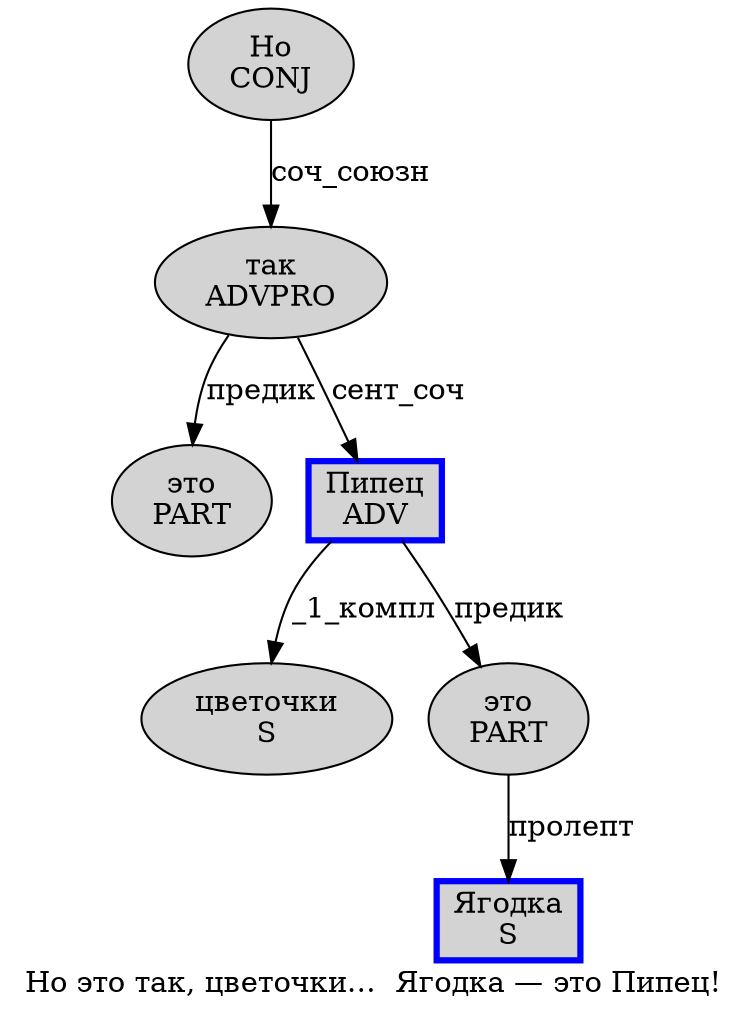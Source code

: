 digraph SENTENCE_4472 {
	graph [label="Но это так, цветочки…  Ягодка — это Пипец!"]
	node [style=filled]
		0 [label="Но
CONJ" color="" fillcolor=lightgray penwidth=1 shape=ellipse]
		1 [label="это
PART" color="" fillcolor=lightgray penwidth=1 shape=ellipse]
		2 [label="так
ADVPRO" color="" fillcolor=lightgray penwidth=1 shape=ellipse]
		4 [label="цветочки
S" color="" fillcolor=lightgray penwidth=1 shape=ellipse]
		6 [label="Ягодка
S" color=blue fillcolor=lightgray penwidth=3 shape=box]
		8 [label="это
PART" color="" fillcolor=lightgray penwidth=1 shape=ellipse]
		9 [label="Пипец
ADV" color=blue fillcolor=lightgray penwidth=3 shape=box]
			2 -> 1 [label="предик"]
			2 -> 9 [label="сент_соч"]
			9 -> 4 [label="_1_компл"]
			9 -> 8 [label="предик"]
			0 -> 2 [label="соч_союзн"]
			8 -> 6 [label="пролепт"]
}